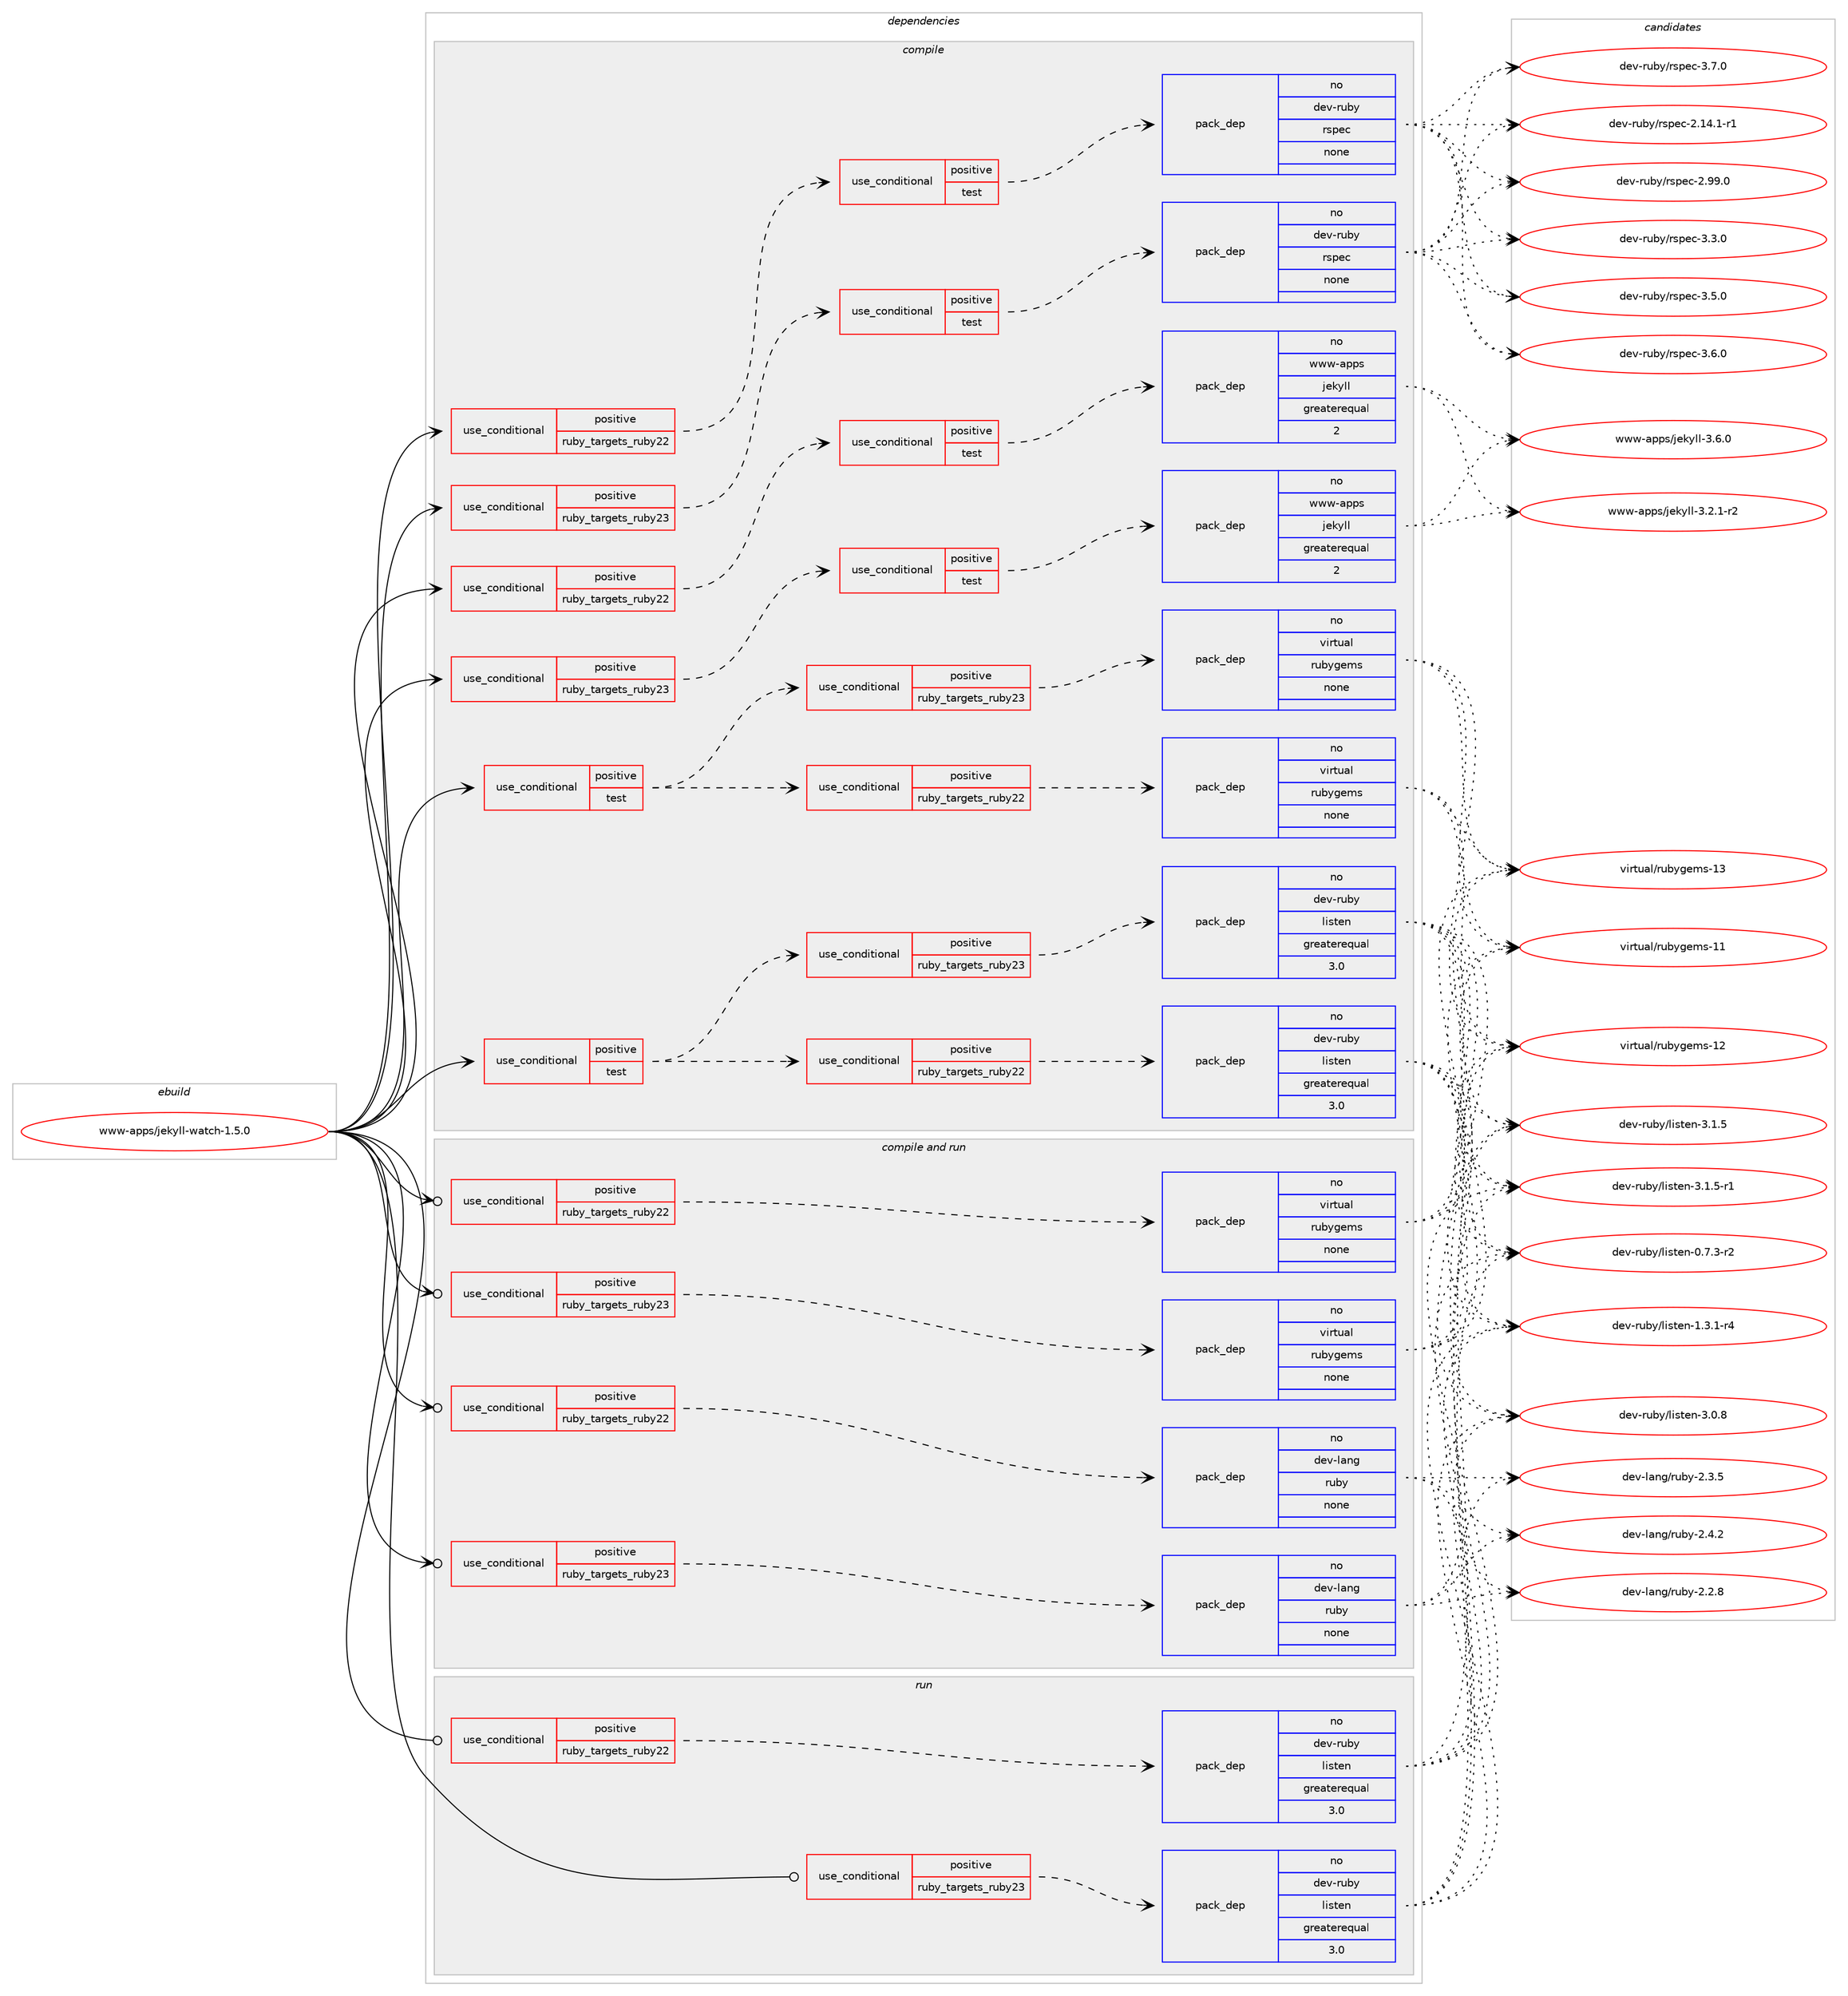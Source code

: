 digraph prolog {

# *************
# Graph options
# *************

newrank=true;
concentrate=true;
compound=true;
graph [rankdir=LR,fontname=Helvetica,fontsize=10,ranksep=1.5];#, ranksep=2.5, nodesep=0.2];
edge  [arrowhead=vee];
node  [fontname=Helvetica,fontsize=10];

# **********
# The ebuild
# **********

subgraph cluster_leftcol {
color=gray;
rank=same;
label=<<i>ebuild</i>>;
id [label="www-apps/jekyll-watch-1.5.0", color=red, width=4, href="../www-apps/jekyll-watch-1.5.0.svg"];
}

# ****************
# The dependencies
# ****************

subgraph cluster_midcol {
color=gray;
label=<<i>dependencies</i>>;
subgraph cluster_compile {
fillcolor="#eeeeee";
style=filled;
label=<<i>compile</i>>;
subgraph cond119430 {
dependency501136 [label=<<TABLE BORDER="0" CELLBORDER="1" CELLSPACING="0" CELLPADDING="4"><TR><TD ROWSPAN="3" CELLPADDING="10">use_conditional</TD></TR><TR><TD>positive</TD></TR><TR><TD>ruby_targets_ruby22</TD></TR></TABLE>>, shape=none, color=red];
subgraph cond119431 {
dependency501137 [label=<<TABLE BORDER="0" CELLBORDER="1" CELLSPACING="0" CELLPADDING="4"><TR><TD ROWSPAN="3" CELLPADDING="10">use_conditional</TD></TR><TR><TD>positive</TD></TR><TR><TD>test</TD></TR></TABLE>>, shape=none, color=red];
subgraph pack372536 {
dependency501138 [label=<<TABLE BORDER="0" CELLBORDER="1" CELLSPACING="0" CELLPADDING="4" WIDTH="220"><TR><TD ROWSPAN="6" CELLPADDING="30">pack_dep</TD></TR><TR><TD WIDTH="110">no</TD></TR><TR><TD>dev-ruby</TD></TR><TR><TD>rspec</TD></TR><TR><TD>none</TD></TR><TR><TD></TD></TR></TABLE>>, shape=none, color=blue];
}
dependency501137:e -> dependency501138:w [weight=20,style="dashed",arrowhead="vee"];
}
dependency501136:e -> dependency501137:w [weight=20,style="dashed",arrowhead="vee"];
}
id:e -> dependency501136:w [weight=20,style="solid",arrowhead="vee"];
subgraph cond119432 {
dependency501139 [label=<<TABLE BORDER="0" CELLBORDER="1" CELLSPACING="0" CELLPADDING="4"><TR><TD ROWSPAN="3" CELLPADDING="10">use_conditional</TD></TR><TR><TD>positive</TD></TR><TR><TD>ruby_targets_ruby22</TD></TR></TABLE>>, shape=none, color=red];
subgraph cond119433 {
dependency501140 [label=<<TABLE BORDER="0" CELLBORDER="1" CELLSPACING="0" CELLPADDING="4"><TR><TD ROWSPAN="3" CELLPADDING="10">use_conditional</TD></TR><TR><TD>positive</TD></TR><TR><TD>test</TD></TR></TABLE>>, shape=none, color=red];
subgraph pack372537 {
dependency501141 [label=<<TABLE BORDER="0" CELLBORDER="1" CELLSPACING="0" CELLPADDING="4" WIDTH="220"><TR><TD ROWSPAN="6" CELLPADDING="30">pack_dep</TD></TR><TR><TD WIDTH="110">no</TD></TR><TR><TD>www-apps</TD></TR><TR><TD>jekyll</TD></TR><TR><TD>greaterequal</TD></TR><TR><TD>2</TD></TR></TABLE>>, shape=none, color=blue];
}
dependency501140:e -> dependency501141:w [weight=20,style="dashed",arrowhead="vee"];
}
dependency501139:e -> dependency501140:w [weight=20,style="dashed",arrowhead="vee"];
}
id:e -> dependency501139:w [weight=20,style="solid",arrowhead="vee"];
subgraph cond119434 {
dependency501142 [label=<<TABLE BORDER="0" CELLBORDER="1" CELLSPACING="0" CELLPADDING="4"><TR><TD ROWSPAN="3" CELLPADDING="10">use_conditional</TD></TR><TR><TD>positive</TD></TR><TR><TD>ruby_targets_ruby23</TD></TR></TABLE>>, shape=none, color=red];
subgraph cond119435 {
dependency501143 [label=<<TABLE BORDER="0" CELLBORDER="1" CELLSPACING="0" CELLPADDING="4"><TR><TD ROWSPAN="3" CELLPADDING="10">use_conditional</TD></TR><TR><TD>positive</TD></TR><TR><TD>test</TD></TR></TABLE>>, shape=none, color=red];
subgraph pack372538 {
dependency501144 [label=<<TABLE BORDER="0" CELLBORDER="1" CELLSPACING="0" CELLPADDING="4" WIDTH="220"><TR><TD ROWSPAN="6" CELLPADDING="30">pack_dep</TD></TR><TR><TD WIDTH="110">no</TD></TR><TR><TD>dev-ruby</TD></TR><TR><TD>rspec</TD></TR><TR><TD>none</TD></TR><TR><TD></TD></TR></TABLE>>, shape=none, color=blue];
}
dependency501143:e -> dependency501144:w [weight=20,style="dashed",arrowhead="vee"];
}
dependency501142:e -> dependency501143:w [weight=20,style="dashed",arrowhead="vee"];
}
id:e -> dependency501142:w [weight=20,style="solid",arrowhead="vee"];
subgraph cond119436 {
dependency501145 [label=<<TABLE BORDER="0" CELLBORDER="1" CELLSPACING="0" CELLPADDING="4"><TR><TD ROWSPAN="3" CELLPADDING="10">use_conditional</TD></TR><TR><TD>positive</TD></TR><TR><TD>ruby_targets_ruby23</TD></TR></TABLE>>, shape=none, color=red];
subgraph cond119437 {
dependency501146 [label=<<TABLE BORDER="0" CELLBORDER="1" CELLSPACING="0" CELLPADDING="4"><TR><TD ROWSPAN="3" CELLPADDING="10">use_conditional</TD></TR><TR><TD>positive</TD></TR><TR><TD>test</TD></TR></TABLE>>, shape=none, color=red];
subgraph pack372539 {
dependency501147 [label=<<TABLE BORDER="0" CELLBORDER="1" CELLSPACING="0" CELLPADDING="4" WIDTH="220"><TR><TD ROWSPAN="6" CELLPADDING="30">pack_dep</TD></TR><TR><TD WIDTH="110">no</TD></TR><TR><TD>www-apps</TD></TR><TR><TD>jekyll</TD></TR><TR><TD>greaterequal</TD></TR><TR><TD>2</TD></TR></TABLE>>, shape=none, color=blue];
}
dependency501146:e -> dependency501147:w [weight=20,style="dashed",arrowhead="vee"];
}
dependency501145:e -> dependency501146:w [weight=20,style="dashed",arrowhead="vee"];
}
id:e -> dependency501145:w [weight=20,style="solid",arrowhead="vee"];
subgraph cond119438 {
dependency501148 [label=<<TABLE BORDER="0" CELLBORDER="1" CELLSPACING="0" CELLPADDING="4"><TR><TD ROWSPAN="3" CELLPADDING="10">use_conditional</TD></TR><TR><TD>positive</TD></TR><TR><TD>test</TD></TR></TABLE>>, shape=none, color=red];
subgraph cond119439 {
dependency501149 [label=<<TABLE BORDER="0" CELLBORDER="1" CELLSPACING="0" CELLPADDING="4"><TR><TD ROWSPAN="3" CELLPADDING="10">use_conditional</TD></TR><TR><TD>positive</TD></TR><TR><TD>ruby_targets_ruby22</TD></TR></TABLE>>, shape=none, color=red];
subgraph pack372540 {
dependency501150 [label=<<TABLE BORDER="0" CELLBORDER="1" CELLSPACING="0" CELLPADDING="4" WIDTH="220"><TR><TD ROWSPAN="6" CELLPADDING="30">pack_dep</TD></TR><TR><TD WIDTH="110">no</TD></TR><TR><TD>dev-ruby</TD></TR><TR><TD>listen</TD></TR><TR><TD>greaterequal</TD></TR><TR><TD>3.0</TD></TR></TABLE>>, shape=none, color=blue];
}
dependency501149:e -> dependency501150:w [weight=20,style="dashed",arrowhead="vee"];
}
dependency501148:e -> dependency501149:w [weight=20,style="dashed",arrowhead="vee"];
subgraph cond119440 {
dependency501151 [label=<<TABLE BORDER="0" CELLBORDER="1" CELLSPACING="0" CELLPADDING="4"><TR><TD ROWSPAN="3" CELLPADDING="10">use_conditional</TD></TR><TR><TD>positive</TD></TR><TR><TD>ruby_targets_ruby23</TD></TR></TABLE>>, shape=none, color=red];
subgraph pack372541 {
dependency501152 [label=<<TABLE BORDER="0" CELLBORDER="1" CELLSPACING="0" CELLPADDING="4" WIDTH="220"><TR><TD ROWSPAN="6" CELLPADDING="30">pack_dep</TD></TR><TR><TD WIDTH="110">no</TD></TR><TR><TD>dev-ruby</TD></TR><TR><TD>listen</TD></TR><TR><TD>greaterequal</TD></TR><TR><TD>3.0</TD></TR></TABLE>>, shape=none, color=blue];
}
dependency501151:e -> dependency501152:w [weight=20,style="dashed",arrowhead="vee"];
}
dependency501148:e -> dependency501151:w [weight=20,style="dashed",arrowhead="vee"];
}
id:e -> dependency501148:w [weight=20,style="solid",arrowhead="vee"];
subgraph cond119441 {
dependency501153 [label=<<TABLE BORDER="0" CELLBORDER="1" CELLSPACING="0" CELLPADDING="4"><TR><TD ROWSPAN="3" CELLPADDING="10">use_conditional</TD></TR><TR><TD>positive</TD></TR><TR><TD>test</TD></TR></TABLE>>, shape=none, color=red];
subgraph cond119442 {
dependency501154 [label=<<TABLE BORDER="0" CELLBORDER="1" CELLSPACING="0" CELLPADDING="4"><TR><TD ROWSPAN="3" CELLPADDING="10">use_conditional</TD></TR><TR><TD>positive</TD></TR><TR><TD>ruby_targets_ruby22</TD></TR></TABLE>>, shape=none, color=red];
subgraph pack372542 {
dependency501155 [label=<<TABLE BORDER="0" CELLBORDER="1" CELLSPACING="0" CELLPADDING="4" WIDTH="220"><TR><TD ROWSPAN="6" CELLPADDING="30">pack_dep</TD></TR><TR><TD WIDTH="110">no</TD></TR><TR><TD>virtual</TD></TR><TR><TD>rubygems</TD></TR><TR><TD>none</TD></TR><TR><TD></TD></TR></TABLE>>, shape=none, color=blue];
}
dependency501154:e -> dependency501155:w [weight=20,style="dashed",arrowhead="vee"];
}
dependency501153:e -> dependency501154:w [weight=20,style="dashed",arrowhead="vee"];
subgraph cond119443 {
dependency501156 [label=<<TABLE BORDER="0" CELLBORDER="1" CELLSPACING="0" CELLPADDING="4"><TR><TD ROWSPAN="3" CELLPADDING="10">use_conditional</TD></TR><TR><TD>positive</TD></TR><TR><TD>ruby_targets_ruby23</TD></TR></TABLE>>, shape=none, color=red];
subgraph pack372543 {
dependency501157 [label=<<TABLE BORDER="0" CELLBORDER="1" CELLSPACING="0" CELLPADDING="4" WIDTH="220"><TR><TD ROWSPAN="6" CELLPADDING="30">pack_dep</TD></TR><TR><TD WIDTH="110">no</TD></TR><TR><TD>virtual</TD></TR><TR><TD>rubygems</TD></TR><TR><TD>none</TD></TR><TR><TD></TD></TR></TABLE>>, shape=none, color=blue];
}
dependency501156:e -> dependency501157:w [weight=20,style="dashed",arrowhead="vee"];
}
dependency501153:e -> dependency501156:w [weight=20,style="dashed",arrowhead="vee"];
}
id:e -> dependency501153:w [weight=20,style="solid",arrowhead="vee"];
}
subgraph cluster_compileandrun {
fillcolor="#eeeeee";
style=filled;
label=<<i>compile and run</i>>;
subgraph cond119444 {
dependency501158 [label=<<TABLE BORDER="0" CELLBORDER="1" CELLSPACING="0" CELLPADDING="4"><TR><TD ROWSPAN="3" CELLPADDING="10">use_conditional</TD></TR><TR><TD>positive</TD></TR><TR><TD>ruby_targets_ruby22</TD></TR></TABLE>>, shape=none, color=red];
subgraph pack372544 {
dependency501159 [label=<<TABLE BORDER="0" CELLBORDER="1" CELLSPACING="0" CELLPADDING="4" WIDTH="220"><TR><TD ROWSPAN="6" CELLPADDING="30">pack_dep</TD></TR><TR><TD WIDTH="110">no</TD></TR><TR><TD>dev-lang</TD></TR><TR><TD>ruby</TD></TR><TR><TD>none</TD></TR><TR><TD></TD></TR></TABLE>>, shape=none, color=blue];
}
dependency501158:e -> dependency501159:w [weight=20,style="dashed",arrowhead="vee"];
}
id:e -> dependency501158:w [weight=20,style="solid",arrowhead="odotvee"];
subgraph cond119445 {
dependency501160 [label=<<TABLE BORDER="0" CELLBORDER="1" CELLSPACING="0" CELLPADDING="4"><TR><TD ROWSPAN="3" CELLPADDING="10">use_conditional</TD></TR><TR><TD>positive</TD></TR><TR><TD>ruby_targets_ruby22</TD></TR></TABLE>>, shape=none, color=red];
subgraph pack372545 {
dependency501161 [label=<<TABLE BORDER="0" CELLBORDER="1" CELLSPACING="0" CELLPADDING="4" WIDTH="220"><TR><TD ROWSPAN="6" CELLPADDING="30">pack_dep</TD></TR><TR><TD WIDTH="110">no</TD></TR><TR><TD>virtual</TD></TR><TR><TD>rubygems</TD></TR><TR><TD>none</TD></TR><TR><TD></TD></TR></TABLE>>, shape=none, color=blue];
}
dependency501160:e -> dependency501161:w [weight=20,style="dashed",arrowhead="vee"];
}
id:e -> dependency501160:w [weight=20,style="solid",arrowhead="odotvee"];
subgraph cond119446 {
dependency501162 [label=<<TABLE BORDER="0" CELLBORDER="1" CELLSPACING="0" CELLPADDING="4"><TR><TD ROWSPAN="3" CELLPADDING="10">use_conditional</TD></TR><TR><TD>positive</TD></TR><TR><TD>ruby_targets_ruby23</TD></TR></TABLE>>, shape=none, color=red];
subgraph pack372546 {
dependency501163 [label=<<TABLE BORDER="0" CELLBORDER="1" CELLSPACING="0" CELLPADDING="4" WIDTH="220"><TR><TD ROWSPAN="6" CELLPADDING="30">pack_dep</TD></TR><TR><TD WIDTH="110">no</TD></TR><TR><TD>dev-lang</TD></TR><TR><TD>ruby</TD></TR><TR><TD>none</TD></TR><TR><TD></TD></TR></TABLE>>, shape=none, color=blue];
}
dependency501162:e -> dependency501163:w [weight=20,style="dashed",arrowhead="vee"];
}
id:e -> dependency501162:w [weight=20,style="solid",arrowhead="odotvee"];
subgraph cond119447 {
dependency501164 [label=<<TABLE BORDER="0" CELLBORDER="1" CELLSPACING="0" CELLPADDING="4"><TR><TD ROWSPAN="3" CELLPADDING="10">use_conditional</TD></TR><TR><TD>positive</TD></TR><TR><TD>ruby_targets_ruby23</TD></TR></TABLE>>, shape=none, color=red];
subgraph pack372547 {
dependency501165 [label=<<TABLE BORDER="0" CELLBORDER="1" CELLSPACING="0" CELLPADDING="4" WIDTH="220"><TR><TD ROWSPAN="6" CELLPADDING="30">pack_dep</TD></TR><TR><TD WIDTH="110">no</TD></TR><TR><TD>virtual</TD></TR><TR><TD>rubygems</TD></TR><TR><TD>none</TD></TR><TR><TD></TD></TR></TABLE>>, shape=none, color=blue];
}
dependency501164:e -> dependency501165:w [weight=20,style="dashed",arrowhead="vee"];
}
id:e -> dependency501164:w [weight=20,style="solid",arrowhead="odotvee"];
}
subgraph cluster_run {
fillcolor="#eeeeee";
style=filled;
label=<<i>run</i>>;
subgraph cond119448 {
dependency501166 [label=<<TABLE BORDER="0" CELLBORDER="1" CELLSPACING="0" CELLPADDING="4"><TR><TD ROWSPAN="3" CELLPADDING="10">use_conditional</TD></TR><TR><TD>positive</TD></TR><TR><TD>ruby_targets_ruby22</TD></TR></TABLE>>, shape=none, color=red];
subgraph pack372548 {
dependency501167 [label=<<TABLE BORDER="0" CELLBORDER="1" CELLSPACING="0" CELLPADDING="4" WIDTH="220"><TR><TD ROWSPAN="6" CELLPADDING="30">pack_dep</TD></TR><TR><TD WIDTH="110">no</TD></TR><TR><TD>dev-ruby</TD></TR><TR><TD>listen</TD></TR><TR><TD>greaterequal</TD></TR><TR><TD>3.0</TD></TR></TABLE>>, shape=none, color=blue];
}
dependency501166:e -> dependency501167:w [weight=20,style="dashed",arrowhead="vee"];
}
id:e -> dependency501166:w [weight=20,style="solid",arrowhead="odot"];
subgraph cond119449 {
dependency501168 [label=<<TABLE BORDER="0" CELLBORDER="1" CELLSPACING="0" CELLPADDING="4"><TR><TD ROWSPAN="3" CELLPADDING="10">use_conditional</TD></TR><TR><TD>positive</TD></TR><TR><TD>ruby_targets_ruby23</TD></TR></TABLE>>, shape=none, color=red];
subgraph pack372549 {
dependency501169 [label=<<TABLE BORDER="0" CELLBORDER="1" CELLSPACING="0" CELLPADDING="4" WIDTH="220"><TR><TD ROWSPAN="6" CELLPADDING="30">pack_dep</TD></TR><TR><TD WIDTH="110">no</TD></TR><TR><TD>dev-ruby</TD></TR><TR><TD>listen</TD></TR><TR><TD>greaterequal</TD></TR><TR><TD>3.0</TD></TR></TABLE>>, shape=none, color=blue];
}
dependency501168:e -> dependency501169:w [weight=20,style="dashed",arrowhead="vee"];
}
id:e -> dependency501168:w [weight=20,style="solid",arrowhead="odot"];
}
}

# **************
# The candidates
# **************

subgraph cluster_choices {
rank=same;
color=gray;
label=<<i>candidates</i>>;

subgraph choice372536 {
color=black;
nodesep=1;
choice10010111845114117981214711411511210199455046495246494511449 [label="dev-ruby/rspec-2.14.1-r1", color=red, width=4,href="../dev-ruby/rspec-2.14.1-r1.svg"];
choice1001011184511411798121471141151121019945504657574648 [label="dev-ruby/rspec-2.99.0", color=red, width=4,href="../dev-ruby/rspec-2.99.0.svg"];
choice10010111845114117981214711411511210199455146514648 [label="dev-ruby/rspec-3.3.0", color=red, width=4,href="../dev-ruby/rspec-3.3.0.svg"];
choice10010111845114117981214711411511210199455146534648 [label="dev-ruby/rspec-3.5.0", color=red, width=4,href="../dev-ruby/rspec-3.5.0.svg"];
choice10010111845114117981214711411511210199455146544648 [label="dev-ruby/rspec-3.6.0", color=red, width=4,href="../dev-ruby/rspec-3.6.0.svg"];
choice10010111845114117981214711411511210199455146554648 [label="dev-ruby/rspec-3.7.0", color=red, width=4,href="../dev-ruby/rspec-3.7.0.svg"];
dependency501138:e -> choice10010111845114117981214711411511210199455046495246494511449:w [style=dotted,weight="100"];
dependency501138:e -> choice1001011184511411798121471141151121019945504657574648:w [style=dotted,weight="100"];
dependency501138:e -> choice10010111845114117981214711411511210199455146514648:w [style=dotted,weight="100"];
dependency501138:e -> choice10010111845114117981214711411511210199455146534648:w [style=dotted,weight="100"];
dependency501138:e -> choice10010111845114117981214711411511210199455146544648:w [style=dotted,weight="100"];
dependency501138:e -> choice10010111845114117981214711411511210199455146554648:w [style=dotted,weight="100"];
}
subgraph choice372537 {
color=black;
nodesep=1;
choice1191191194597112112115471061011071211081084551465046494511450 [label="www-apps/jekyll-3.2.1-r2", color=red, width=4,href="../www-apps/jekyll-3.2.1-r2.svg"];
choice119119119459711211211547106101107121108108455146544648 [label="www-apps/jekyll-3.6.0", color=red, width=4,href="../www-apps/jekyll-3.6.0.svg"];
dependency501141:e -> choice1191191194597112112115471061011071211081084551465046494511450:w [style=dotted,weight="100"];
dependency501141:e -> choice119119119459711211211547106101107121108108455146544648:w [style=dotted,weight="100"];
}
subgraph choice372538 {
color=black;
nodesep=1;
choice10010111845114117981214711411511210199455046495246494511449 [label="dev-ruby/rspec-2.14.1-r1", color=red, width=4,href="../dev-ruby/rspec-2.14.1-r1.svg"];
choice1001011184511411798121471141151121019945504657574648 [label="dev-ruby/rspec-2.99.0", color=red, width=4,href="../dev-ruby/rspec-2.99.0.svg"];
choice10010111845114117981214711411511210199455146514648 [label="dev-ruby/rspec-3.3.0", color=red, width=4,href="../dev-ruby/rspec-3.3.0.svg"];
choice10010111845114117981214711411511210199455146534648 [label="dev-ruby/rspec-3.5.0", color=red, width=4,href="../dev-ruby/rspec-3.5.0.svg"];
choice10010111845114117981214711411511210199455146544648 [label="dev-ruby/rspec-3.6.0", color=red, width=4,href="../dev-ruby/rspec-3.6.0.svg"];
choice10010111845114117981214711411511210199455146554648 [label="dev-ruby/rspec-3.7.0", color=red, width=4,href="../dev-ruby/rspec-3.7.0.svg"];
dependency501144:e -> choice10010111845114117981214711411511210199455046495246494511449:w [style=dotted,weight="100"];
dependency501144:e -> choice1001011184511411798121471141151121019945504657574648:w [style=dotted,weight="100"];
dependency501144:e -> choice10010111845114117981214711411511210199455146514648:w [style=dotted,weight="100"];
dependency501144:e -> choice10010111845114117981214711411511210199455146534648:w [style=dotted,weight="100"];
dependency501144:e -> choice10010111845114117981214711411511210199455146544648:w [style=dotted,weight="100"];
dependency501144:e -> choice10010111845114117981214711411511210199455146554648:w [style=dotted,weight="100"];
}
subgraph choice372539 {
color=black;
nodesep=1;
choice1191191194597112112115471061011071211081084551465046494511450 [label="www-apps/jekyll-3.2.1-r2", color=red, width=4,href="../www-apps/jekyll-3.2.1-r2.svg"];
choice119119119459711211211547106101107121108108455146544648 [label="www-apps/jekyll-3.6.0", color=red, width=4,href="../www-apps/jekyll-3.6.0.svg"];
dependency501147:e -> choice1191191194597112112115471061011071211081084551465046494511450:w [style=dotted,weight="100"];
dependency501147:e -> choice119119119459711211211547106101107121108108455146544648:w [style=dotted,weight="100"];
}
subgraph choice372540 {
color=black;
nodesep=1;
choice1001011184511411798121471081051151161011104548465546514511450 [label="dev-ruby/listen-0.7.3-r2", color=red, width=4,href="../dev-ruby/listen-0.7.3-r2.svg"];
choice1001011184511411798121471081051151161011104549465146494511452 [label="dev-ruby/listen-1.3.1-r4", color=red, width=4,href="../dev-ruby/listen-1.3.1-r4.svg"];
choice100101118451141179812147108105115116101110455146484656 [label="dev-ruby/listen-3.0.8", color=red, width=4,href="../dev-ruby/listen-3.0.8.svg"];
choice100101118451141179812147108105115116101110455146494653 [label="dev-ruby/listen-3.1.5", color=red, width=4,href="../dev-ruby/listen-3.1.5.svg"];
choice1001011184511411798121471081051151161011104551464946534511449 [label="dev-ruby/listen-3.1.5-r1", color=red, width=4,href="../dev-ruby/listen-3.1.5-r1.svg"];
dependency501150:e -> choice1001011184511411798121471081051151161011104548465546514511450:w [style=dotted,weight="100"];
dependency501150:e -> choice1001011184511411798121471081051151161011104549465146494511452:w [style=dotted,weight="100"];
dependency501150:e -> choice100101118451141179812147108105115116101110455146484656:w [style=dotted,weight="100"];
dependency501150:e -> choice100101118451141179812147108105115116101110455146494653:w [style=dotted,weight="100"];
dependency501150:e -> choice1001011184511411798121471081051151161011104551464946534511449:w [style=dotted,weight="100"];
}
subgraph choice372541 {
color=black;
nodesep=1;
choice1001011184511411798121471081051151161011104548465546514511450 [label="dev-ruby/listen-0.7.3-r2", color=red, width=4,href="../dev-ruby/listen-0.7.3-r2.svg"];
choice1001011184511411798121471081051151161011104549465146494511452 [label="dev-ruby/listen-1.3.1-r4", color=red, width=4,href="../dev-ruby/listen-1.3.1-r4.svg"];
choice100101118451141179812147108105115116101110455146484656 [label="dev-ruby/listen-3.0.8", color=red, width=4,href="../dev-ruby/listen-3.0.8.svg"];
choice100101118451141179812147108105115116101110455146494653 [label="dev-ruby/listen-3.1.5", color=red, width=4,href="../dev-ruby/listen-3.1.5.svg"];
choice1001011184511411798121471081051151161011104551464946534511449 [label="dev-ruby/listen-3.1.5-r1", color=red, width=4,href="../dev-ruby/listen-3.1.5-r1.svg"];
dependency501152:e -> choice1001011184511411798121471081051151161011104548465546514511450:w [style=dotted,weight="100"];
dependency501152:e -> choice1001011184511411798121471081051151161011104549465146494511452:w [style=dotted,weight="100"];
dependency501152:e -> choice100101118451141179812147108105115116101110455146484656:w [style=dotted,weight="100"];
dependency501152:e -> choice100101118451141179812147108105115116101110455146494653:w [style=dotted,weight="100"];
dependency501152:e -> choice1001011184511411798121471081051151161011104551464946534511449:w [style=dotted,weight="100"];
}
subgraph choice372542 {
color=black;
nodesep=1;
choice118105114116117971084711411798121103101109115454949 [label="virtual/rubygems-11", color=red, width=4,href="../virtual/rubygems-11.svg"];
choice118105114116117971084711411798121103101109115454950 [label="virtual/rubygems-12", color=red, width=4,href="../virtual/rubygems-12.svg"];
choice118105114116117971084711411798121103101109115454951 [label="virtual/rubygems-13", color=red, width=4,href="../virtual/rubygems-13.svg"];
dependency501155:e -> choice118105114116117971084711411798121103101109115454949:w [style=dotted,weight="100"];
dependency501155:e -> choice118105114116117971084711411798121103101109115454950:w [style=dotted,weight="100"];
dependency501155:e -> choice118105114116117971084711411798121103101109115454951:w [style=dotted,weight="100"];
}
subgraph choice372543 {
color=black;
nodesep=1;
choice118105114116117971084711411798121103101109115454949 [label="virtual/rubygems-11", color=red, width=4,href="../virtual/rubygems-11.svg"];
choice118105114116117971084711411798121103101109115454950 [label="virtual/rubygems-12", color=red, width=4,href="../virtual/rubygems-12.svg"];
choice118105114116117971084711411798121103101109115454951 [label="virtual/rubygems-13", color=red, width=4,href="../virtual/rubygems-13.svg"];
dependency501157:e -> choice118105114116117971084711411798121103101109115454949:w [style=dotted,weight="100"];
dependency501157:e -> choice118105114116117971084711411798121103101109115454950:w [style=dotted,weight="100"];
dependency501157:e -> choice118105114116117971084711411798121103101109115454951:w [style=dotted,weight="100"];
}
subgraph choice372544 {
color=black;
nodesep=1;
choice10010111845108971101034711411798121455046504656 [label="dev-lang/ruby-2.2.8", color=red, width=4,href="../dev-lang/ruby-2.2.8.svg"];
choice10010111845108971101034711411798121455046514653 [label="dev-lang/ruby-2.3.5", color=red, width=4,href="../dev-lang/ruby-2.3.5.svg"];
choice10010111845108971101034711411798121455046524650 [label="dev-lang/ruby-2.4.2", color=red, width=4,href="../dev-lang/ruby-2.4.2.svg"];
dependency501159:e -> choice10010111845108971101034711411798121455046504656:w [style=dotted,weight="100"];
dependency501159:e -> choice10010111845108971101034711411798121455046514653:w [style=dotted,weight="100"];
dependency501159:e -> choice10010111845108971101034711411798121455046524650:w [style=dotted,weight="100"];
}
subgraph choice372545 {
color=black;
nodesep=1;
choice118105114116117971084711411798121103101109115454949 [label="virtual/rubygems-11", color=red, width=4,href="../virtual/rubygems-11.svg"];
choice118105114116117971084711411798121103101109115454950 [label="virtual/rubygems-12", color=red, width=4,href="../virtual/rubygems-12.svg"];
choice118105114116117971084711411798121103101109115454951 [label="virtual/rubygems-13", color=red, width=4,href="../virtual/rubygems-13.svg"];
dependency501161:e -> choice118105114116117971084711411798121103101109115454949:w [style=dotted,weight="100"];
dependency501161:e -> choice118105114116117971084711411798121103101109115454950:w [style=dotted,weight="100"];
dependency501161:e -> choice118105114116117971084711411798121103101109115454951:w [style=dotted,weight="100"];
}
subgraph choice372546 {
color=black;
nodesep=1;
choice10010111845108971101034711411798121455046504656 [label="dev-lang/ruby-2.2.8", color=red, width=4,href="../dev-lang/ruby-2.2.8.svg"];
choice10010111845108971101034711411798121455046514653 [label="dev-lang/ruby-2.3.5", color=red, width=4,href="../dev-lang/ruby-2.3.5.svg"];
choice10010111845108971101034711411798121455046524650 [label="dev-lang/ruby-2.4.2", color=red, width=4,href="../dev-lang/ruby-2.4.2.svg"];
dependency501163:e -> choice10010111845108971101034711411798121455046504656:w [style=dotted,weight="100"];
dependency501163:e -> choice10010111845108971101034711411798121455046514653:w [style=dotted,weight="100"];
dependency501163:e -> choice10010111845108971101034711411798121455046524650:w [style=dotted,weight="100"];
}
subgraph choice372547 {
color=black;
nodesep=1;
choice118105114116117971084711411798121103101109115454949 [label="virtual/rubygems-11", color=red, width=4,href="../virtual/rubygems-11.svg"];
choice118105114116117971084711411798121103101109115454950 [label="virtual/rubygems-12", color=red, width=4,href="../virtual/rubygems-12.svg"];
choice118105114116117971084711411798121103101109115454951 [label="virtual/rubygems-13", color=red, width=4,href="../virtual/rubygems-13.svg"];
dependency501165:e -> choice118105114116117971084711411798121103101109115454949:w [style=dotted,weight="100"];
dependency501165:e -> choice118105114116117971084711411798121103101109115454950:w [style=dotted,weight="100"];
dependency501165:e -> choice118105114116117971084711411798121103101109115454951:w [style=dotted,weight="100"];
}
subgraph choice372548 {
color=black;
nodesep=1;
choice1001011184511411798121471081051151161011104548465546514511450 [label="dev-ruby/listen-0.7.3-r2", color=red, width=4,href="../dev-ruby/listen-0.7.3-r2.svg"];
choice1001011184511411798121471081051151161011104549465146494511452 [label="dev-ruby/listen-1.3.1-r4", color=red, width=4,href="../dev-ruby/listen-1.3.1-r4.svg"];
choice100101118451141179812147108105115116101110455146484656 [label="dev-ruby/listen-3.0.8", color=red, width=4,href="../dev-ruby/listen-3.0.8.svg"];
choice100101118451141179812147108105115116101110455146494653 [label="dev-ruby/listen-3.1.5", color=red, width=4,href="../dev-ruby/listen-3.1.5.svg"];
choice1001011184511411798121471081051151161011104551464946534511449 [label="dev-ruby/listen-3.1.5-r1", color=red, width=4,href="../dev-ruby/listen-3.1.5-r1.svg"];
dependency501167:e -> choice1001011184511411798121471081051151161011104548465546514511450:w [style=dotted,weight="100"];
dependency501167:e -> choice1001011184511411798121471081051151161011104549465146494511452:w [style=dotted,weight="100"];
dependency501167:e -> choice100101118451141179812147108105115116101110455146484656:w [style=dotted,weight="100"];
dependency501167:e -> choice100101118451141179812147108105115116101110455146494653:w [style=dotted,weight="100"];
dependency501167:e -> choice1001011184511411798121471081051151161011104551464946534511449:w [style=dotted,weight="100"];
}
subgraph choice372549 {
color=black;
nodesep=1;
choice1001011184511411798121471081051151161011104548465546514511450 [label="dev-ruby/listen-0.7.3-r2", color=red, width=4,href="../dev-ruby/listen-0.7.3-r2.svg"];
choice1001011184511411798121471081051151161011104549465146494511452 [label="dev-ruby/listen-1.3.1-r4", color=red, width=4,href="../dev-ruby/listen-1.3.1-r4.svg"];
choice100101118451141179812147108105115116101110455146484656 [label="dev-ruby/listen-3.0.8", color=red, width=4,href="../dev-ruby/listen-3.0.8.svg"];
choice100101118451141179812147108105115116101110455146494653 [label="dev-ruby/listen-3.1.5", color=red, width=4,href="../dev-ruby/listen-3.1.5.svg"];
choice1001011184511411798121471081051151161011104551464946534511449 [label="dev-ruby/listen-3.1.5-r1", color=red, width=4,href="../dev-ruby/listen-3.1.5-r1.svg"];
dependency501169:e -> choice1001011184511411798121471081051151161011104548465546514511450:w [style=dotted,weight="100"];
dependency501169:e -> choice1001011184511411798121471081051151161011104549465146494511452:w [style=dotted,weight="100"];
dependency501169:e -> choice100101118451141179812147108105115116101110455146484656:w [style=dotted,weight="100"];
dependency501169:e -> choice100101118451141179812147108105115116101110455146494653:w [style=dotted,weight="100"];
dependency501169:e -> choice1001011184511411798121471081051151161011104551464946534511449:w [style=dotted,weight="100"];
}
}

}
